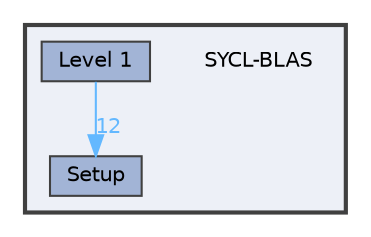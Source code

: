 digraph "SYCL-BLAS"
{
 // LATEX_PDF_SIZE
  bgcolor="transparent";
  edge [fontname=Helvetica,fontsize=10,labelfontname=Helvetica,labelfontsize=10];
  node [fontname=Helvetica,fontsize=10,shape=box,height=0.2,width=0.4];
  compound=true
  subgraph clusterdir_2e9f169625e7208e21be673b418e5949 {
    graph [ bgcolor="#edf0f7", pencolor="grey25", label="", fontname=Helvetica,fontsize=10 style="filled,bold", URL="dir_2e9f169625e7208e21be673b418e5949.html",tooltip=""]
    dir_2e9f169625e7208e21be673b418e5949 [shape=plaintext, label="SYCL-BLAS"];
  dir_4bdbafa1a890e85c566b99a7d5528745 [label="Level 1", fillcolor="#a2b4d6", color="grey25", style="filled", URL="dir_4bdbafa1a890e85c566b99a7d5528745.html",tooltip=""];
  dir_2cf803bbad5736ac46e5b9bef0403cf0 [label="Setup", fillcolor="#a2b4d6", color="grey25", style="filled", URL="dir_2cf803bbad5736ac46e5b9bef0403cf0.html",tooltip=""];
  }
  dir_4bdbafa1a890e85c566b99a7d5528745->dir_2cf803bbad5736ac46e5b9bef0403cf0 [headlabel="12", labeldistance=1.5 headhref="dir_000001_000003.html" href="dir_000001_000003.html" color="steelblue1" fontcolor="steelblue1"];
}
